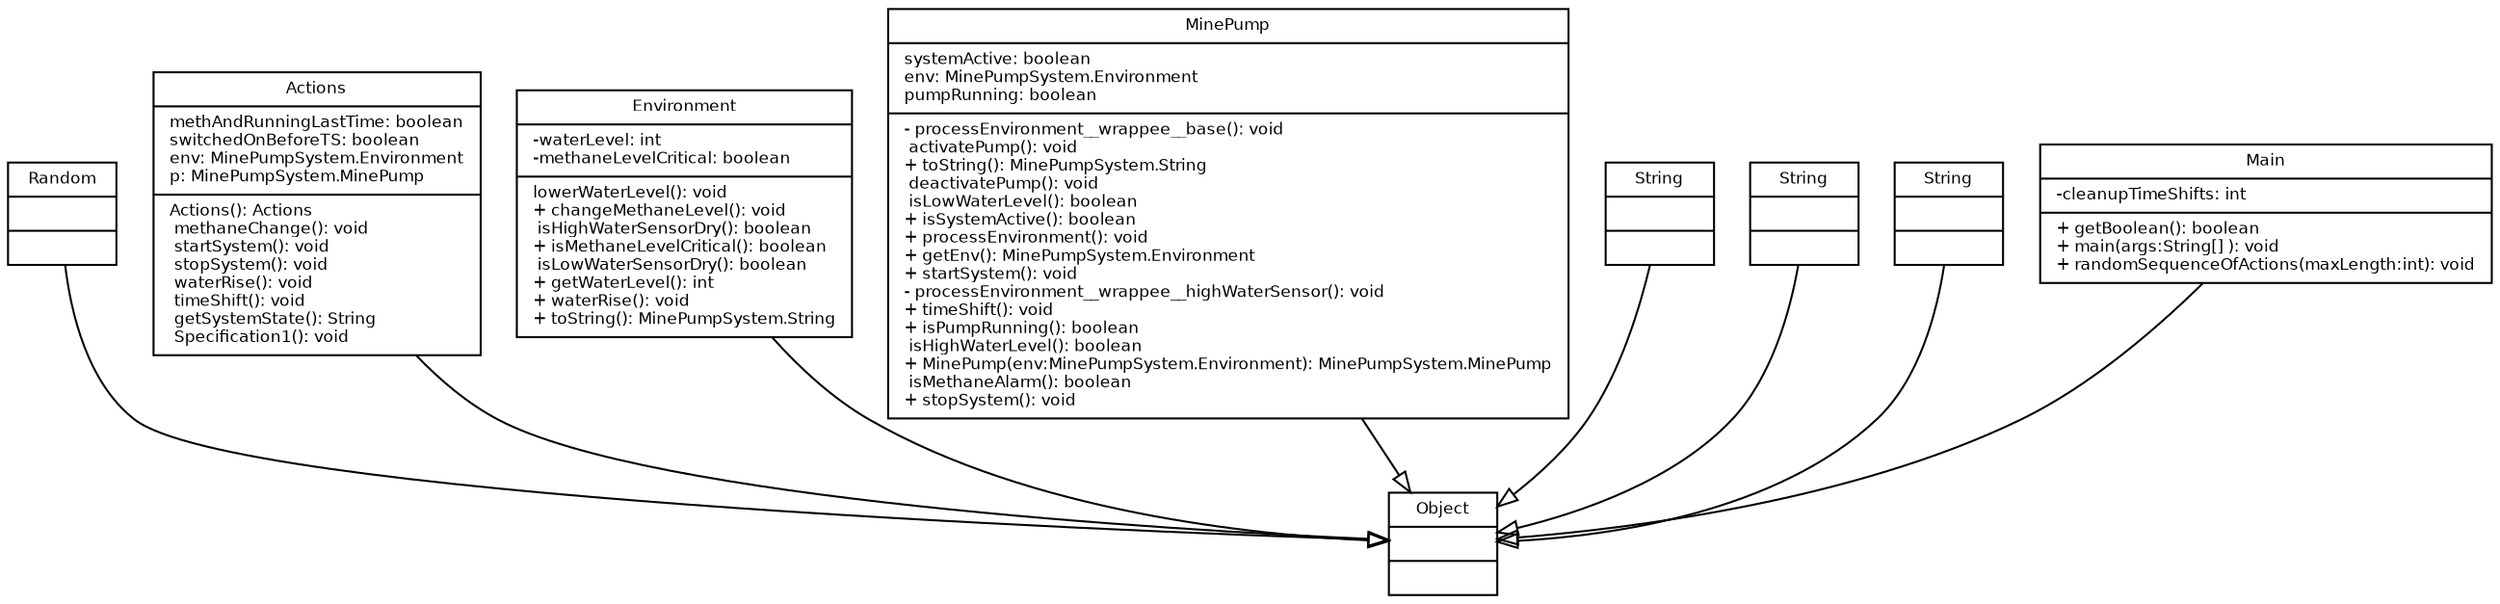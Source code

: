 digraph TypeHierarchy { 
        fontname = "Bitstream Vera Sans"
        fontsize = 8

        node [
                  fontname = "Bitstream Vera Sans"
                  fontsize = 8
                  shape = "record"
        ]

        edge [
                  fontname = "Bitstream Vera Sans"
                  fontsize = 8
        ]

        Random [
                  label = "{Random||}"
        ]

        Actions [
                  label = "{Actions|methAndRunningLastTime: boolean\lswitchedOnBeforeTS: boolean\lenv: MinePumpSystem.Environment\lp: MinePumpSystem.MinePump\l| Actions(): Actions\l methaneChange(): void\l startSystem(): void\l stopSystem(): void\l waterRise(): void\l timeShift(): void\l getSystemState(): String\l Specification1(): void\l}"
        ]

        MinePumpSystem_Environment [
                  label = "{Environment|-waterLevel: int\l-methaneLevelCritical: boolean\l| lowerWaterLevel(): void\l+ changeMethaneLevel(): void\l isHighWaterSensorDry(): boolean\l+ isMethaneLevelCritical(): boolean\l isLowWaterSensorDry(): boolean\l+ getWaterLevel(): int\l+ waterRise(): void\l+ toString(): MinePumpSystem.String\l}"
        ]

        MinePumpSystem_MinePump [
                  label = "{MinePump|systemActive: boolean\lenv: MinePumpSystem.Environment\lpumpRunning: boolean\l|- processEnvironment__wrappee__base(): void\l activatePump(): void\l+ toString(): MinePumpSystem.String\l deactivatePump(): void\l isLowWaterLevel(): boolean\l+ isSystemActive(): boolean\l+ processEnvironment(): void\l+ getEnv(): MinePumpSystem.Environment\l+ startSystem(): void\l- processEnvironment__wrappee__highWaterSensor(): void\l+ timeShift(): void\l+ isPumpRunning(): boolean\l isHighWaterLevel(): boolean\l+ MinePump(env:MinePumpSystem.Environment): MinePumpSystem.MinePump\l isMethaneAlarm(): boolean\l+ stopSystem(): void\l}"
        ]

        String [
                  label = "{String||}"
        ]

        java_lang_String [
                  label = "{String||}"
        ]

        java_lang_Object [
                  label = "{Object||}"
        ]

        MinePumpSystem_String [
                  label = "{String||}"
        ]

        Main [
                  label = "{Main|-cleanupTimeShifts: int\l|+ getBoolean(): boolean\l+ main(args:String[] ): void\l+ randomSequenceOfActions(maxLength:int): void\l}"
        ]

        edge [
                  arrowhead = "empty"
                  style = "solid"
                  arrowtail = "none"
        ]

        Random -> java_lang_Object
        Actions -> java_lang_Object
        MinePumpSystem_Environment -> java_lang_Object
        MinePumpSystem_MinePump -> java_lang_Object
        String -> java_lang_Object
        java_lang_String -> java_lang_Object
        MinePumpSystem_String -> java_lang_Object
        Main -> java_lang_Object
        edge [
                  arrowhead = "empty"
                  style = "dashed"
                  arrowtail = "none"
        ]

        edge [
                  arrowhead = "normal"
                  style = "solid"
                  arrowtail = "odot"
        ]

}